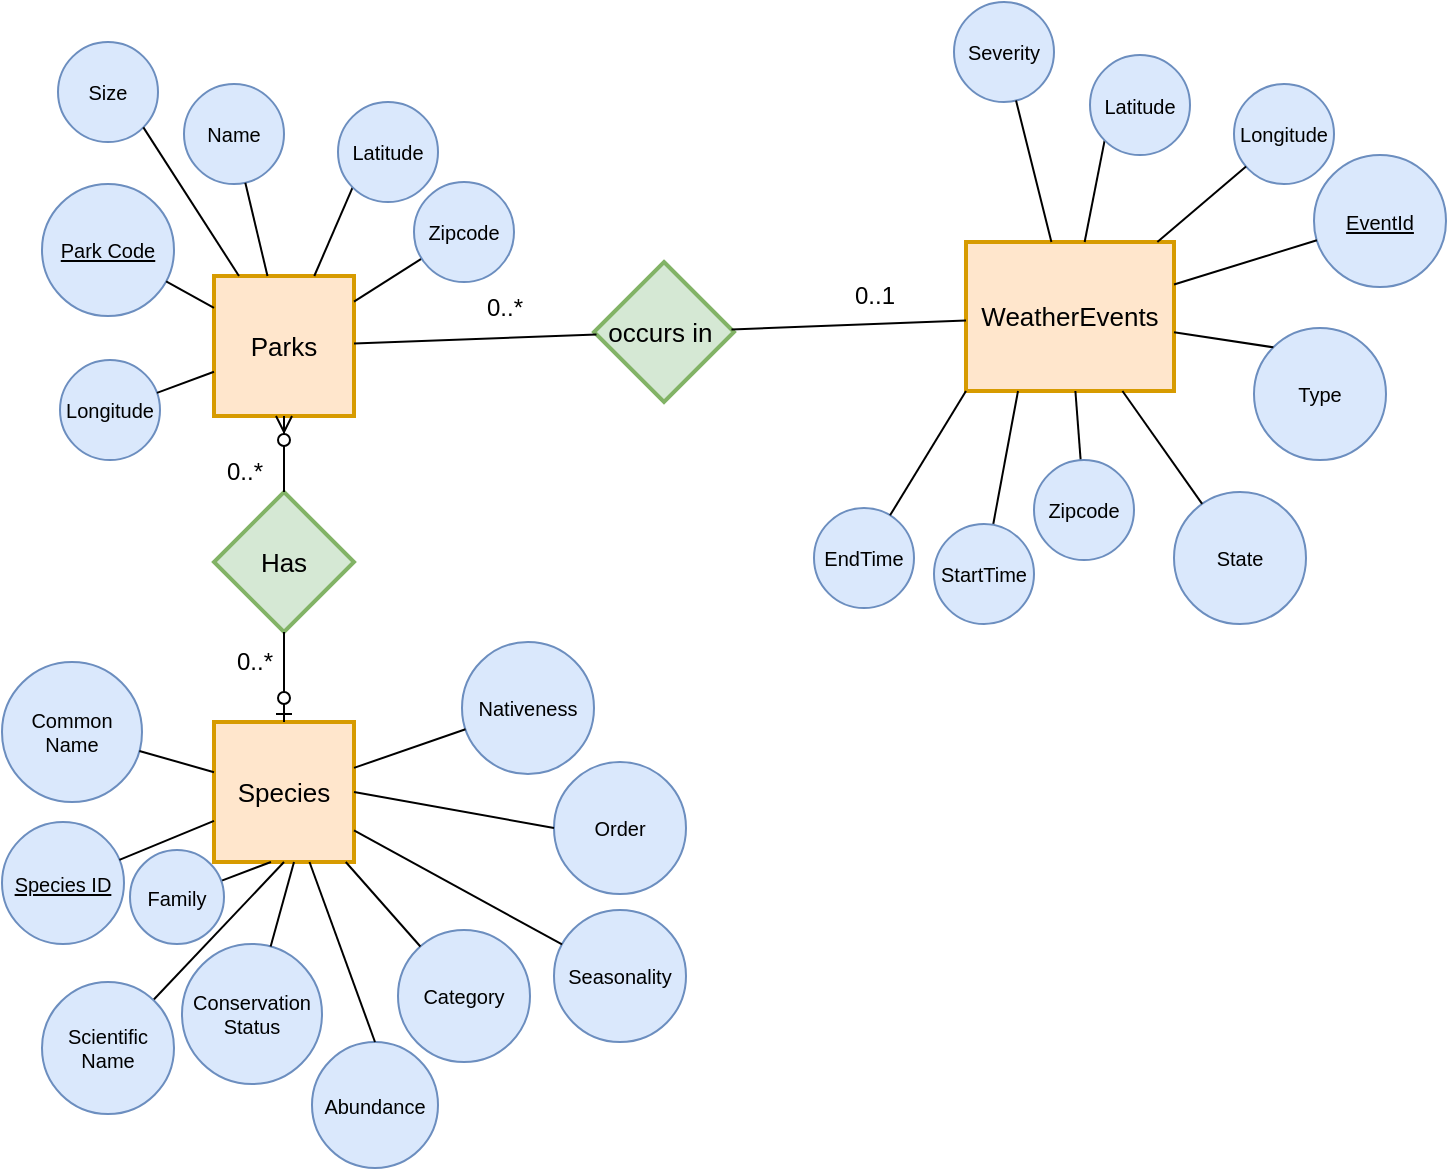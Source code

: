<mxfile version="16.5.1" type="device"><diagram id="fc1f3b67-3c9b-b1b3-7705-706421d27264" name="ERD Habit Tracker app"><mxGraphModel dx="510" dy="737" grid="1" gridSize="10" guides="1" tooltips="1" connect="1" arrows="1" fold="1" page="1" pageScale="1" pageWidth="850" pageHeight="1100" math="0" shadow="0"><root><mxCell id="0"/><mxCell id="1" parent="0"/><mxCell id="4cd4486c729dc68b-1" value="Parks" style="strokeWidth=2;whiteSpace=wrap;html=1;align=center;fontSize=13;fontFamily=Helvetica;fontColor=#000000;strokeColor=#d79b00;fillColor=#ffe6cc;" parent="1" vertex="1"><mxGeometry x="120" y="157" width="70" height="70" as="geometry"/></mxCell><mxCell id="4a63a70a29bb4ada-1" value="Name" style="ellipse;whiteSpace=wrap;html=1;aspect=fixed;fontSize=10;fillColor=#dae8fc;strokeColor=#6c8ebf;" parent="1" vertex="1"><mxGeometry x="105" y="61" width="50" height="50" as="geometry"/></mxCell><mxCell id="4a63a70a29bb4ada-2" value="&lt;u&gt;Park Code&lt;/u&gt;" style="ellipse;whiteSpace=wrap;html=1;aspect=fixed;fontSize=10;fillColor=#dae8fc;strokeColor=#6c8ebf;" parent="1" vertex="1"><mxGeometry x="34" y="111" width="66" height="66" as="geometry"/></mxCell><mxCell id="4a63a70a29bb4ada-3" value="Longitude" style="ellipse;whiteSpace=wrap;html=1;aspect=fixed;fontSize=10;fillColor=#dae8fc;strokeColor=#6c8ebf;" parent="1" vertex="1"><mxGeometry x="43" y="199" width="50" height="50" as="geometry"/></mxCell><mxCell id="4a63a70a29bb4ada-19" value="Species" style="strokeWidth=2;whiteSpace=wrap;html=1;align=center;fontSize=13;fontFamily=Helvetica;fontColor=#000000;strokeColor=#d79b00;fillColor=#ffe6cc;" parent="1" vertex="1"><mxGeometry x="120" y="380" width="70" height="70" as="geometry"/></mxCell><mxCell id="4a63a70a29bb4ada-20" value="&lt;u&gt;Species ID&lt;/u&gt;" style="ellipse;whiteSpace=wrap;html=1;aspect=fixed;fontSize=10;fillColor=#dae8fc;strokeColor=#6c8ebf;" parent="1" vertex="1"><mxGeometry x="14" y="430" width="61" height="61" as="geometry"/></mxCell><mxCell id="4a63a70a29bb4ada-21" value="Common&lt;br&gt;Name" style="ellipse;whiteSpace=wrap;html=1;aspect=fixed;fontSize=10;fillColor=#dae8fc;strokeColor=#6c8ebf;" parent="1" vertex="1"><mxGeometry x="14" y="350" width="70" height="70" as="geometry"/></mxCell><mxCell id="4a63a70a29bb4ada-22" value="Has" style="shape=rhombus;strokeWidth=2;fontSize=13;perimeter=rhombusPerimeter;whiteSpace=wrap;html=1;align=center;fillColor=#d5e8d4;strokeColor=#82b366;" parent="1" vertex="1"><mxGeometry x="120" y="265" width="70" height="70" as="geometry"/></mxCell><mxCell id="4a63a70a29bb4ada-39" style="edgeStyle=orthogonalEdgeStyle;rounded=0;html=1;exitX=0.5;exitY=0;entryX=0.5;entryY=1;endArrow=none;endFill=0;jettySize=auto;orthogonalLoop=1;fontSize=12;startArrow=ERzeroToOne;startFill=1;" parent="1" source="4a63a70a29bb4ada-19" target="4a63a70a29bb4ada-22" edge="1"><mxGeometry relative="1" as="geometry"/></mxCell><mxCell id="4a63a70a29bb4ada-40" style="edgeStyle=orthogonalEdgeStyle;rounded=0;html=1;exitX=0.5;exitY=0;entryX=0.5;entryY=1;endArrow=ERzeroToMany;endFill=1;jettySize=auto;orthogonalLoop=1;fontSize=12;" parent="1" source="4a63a70a29bb4ada-22" target="4cd4486c729dc68b-1" edge="1"><mxGeometry relative="1" as="geometry"/></mxCell><mxCell id="4a63a70a29bb4ada-52" style="edgeStyle=none;rounded=0;html=1;endArrow=none;endFill=0;jettySize=auto;orthogonalLoop=1;fontSize=12;" parent="1" source="4a63a70a29bb4ada-20" target="4a63a70a29bb4ada-19" edge="1"><mxGeometry relative="1" as="geometry"/></mxCell><mxCell id="4a63a70a29bb4ada-53" style="edgeStyle=none;rounded=0;html=1;endArrow=none;endFill=0;jettySize=auto;orthogonalLoop=1;fontSize=12;" parent="1" source="4a63a70a29bb4ada-21" target="4a63a70a29bb4ada-19" edge="1"><mxGeometry relative="1" as="geometry"/></mxCell><mxCell id="4a63a70a29bb4ada-54" style="edgeStyle=none;rounded=0;html=1;endArrow=none;endFill=0;jettySize=auto;orthogonalLoop=1;fontSize=12;" parent="1" source="4a63a70a29bb4ada-2" target="4cd4486c729dc68b-1" edge="1"><mxGeometry relative="1" as="geometry"/></mxCell><mxCell id="4a63a70a29bb4ada-55" style="edgeStyle=none;rounded=0;html=1;endArrow=none;endFill=0;jettySize=auto;orthogonalLoop=1;fontSize=12;" parent="1" source="4a63a70a29bb4ada-1" target="4cd4486c729dc68b-1" edge="1"><mxGeometry relative="1" as="geometry"/></mxCell><mxCell id="4a63a70a29bb4ada-56" style="edgeStyle=none;rounded=0;html=1;endArrow=none;endFill=0;jettySize=auto;orthogonalLoop=1;fontSize=12;" parent="1" source="4a63a70a29bb4ada-3" target="4cd4486c729dc68b-1" edge="1"><mxGeometry relative="1" as="geometry"><mxPoint x="110" y="260" as="sourcePoint"/></mxGeometry></mxCell><mxCell id="4a63a70a29bb4ada-11" style="rounded=0;html=1;startArrow=none;startFill=0;endArrow=none;endFill=0;jettySize=auto;orthogonalLoop=1;fontSize=10;exitX=0;exitY=1;exitDx=0;exitDy=0;" parent="1" source="UoRCHC5bR0f7r5YLTToS-7" target="4cd4486c729dc68b-1" edge="1"><mxGeometry relative="1" as="geometry"><mxPoint x="199.536" y="138.643" as="sourcePoint"/></mxGeometry></mxCell><mxCell id="UoRCHC5bR0f7r5YLTToS-1" style="edgeStyle=none;rounded=0;html=1;endArrow=none;endFill=0;jettySize=auto;orthogonalLoop=1;fontSize=12;" parent="1" source="UoRCHC5bR0f7r5YLTToS-2" edge="1"><mxGeometry relative="1" as="geometry"><mxPoint x="130" y="480" as="sourcePoint"/><mxPoint x="148.48" y="450.004" as="targetPoint"/></mxGeometry></mxCell><mxCell id="UoRCHC5bR0f7r5YLTToS-2" value="Family" style="ellipse;whiteSpace=wrap;html=1;aspect=fixed;fontSize=10;fillColor=#dae8fc;strokeColor=#6c8ebf;" parent="1" vertex="1"><mxGeometry x="78" y="444" width="47" height="47" as="geometry"/></mxCell><mxCell id="UoRCHC5bR0f7r5YLTToS-3" style="edgeStyle=none;rounded=0;html=1;endArrow=none;endFill=0;jettySize=auto;orthogonalLoop=1;fontSize=12;entryX=0.5;entryY=1;entryDx=0;entryDy=0;" parent="1" source="UoRCHC5bR0f7r5YLTToS-4" target="4a63a70a29bb4ada-19" edge="1"><mxGeometry relative="1" as="geometry"><mxPoint x="140.976" y="497.106" as="sourcePoint"/><mxPoint x="158.48" y="460.004" as="targetPoint"/></mxGeometry></mxCell><mxCell id="UoRCHC5bR0f7r5YLTToS-4" value="Scientific Name" style="ellipse;whiteSpace=wrap;html=1;aspect=fixed;fontSize=10;fillColor=#dae8fc;strokeColor=#6c8ebf;" parent="1" vertex="1"><mxGeometry x="34" y="510" width="66" height="66" as="geometry"/></mxCell><mxCell id="UoRCHC5bR0f7r5YLTToS-7" value="Latitude" style="ellipse;whiteSpace=wrap;html=1;aspect=fixed;fontSize=10;fillColor=#dae8fc;strokeColor=#6c8ebf;" parent="1" vertex="1"><mxGeometry x="182" y="70" width="50" height="50" as="geometry"/></mxCell><mxCell id="UoRCHC5bR0f7r5YLTToS-8" style="rounded=0;html=1;startArrow=none;startFill=0;endArrow=none;endFill=0;jettySize=auto;orthogonalLoop=1;fontSize=10;" parent="1" source="UoRCHC5bR0f7r5YLTToS-9" target="4cd4486c729dc68b-1" edge="1"><mxGeometry relative="1" as="geometry"><mxPoint x="227.322" y="132.678" as="sourcePoint"/><mxPoint x="195.161" y="170" as="targetPoint"/></mxGeometry></mxCell><mxCell id="UoRCHC5bR0f7r5YLTToS-9" value="Zipcode" style="ellipse;whiteSpace=wrap;html=1;aspect=fixed;fontSize=10;fillColor=#dae8fc;strokeColor=#6c8ebf;" parent="1" vertex="1"><mxGeometry x="220" y="110" width="50" height="50" as="geometry"/></mxCell><mxCell id="UoRCHC5bR0f7r5YLTToS-10" value="WeatherEvents" style="strokeWidth=2;whiteSpace=wrap;html=1;align=center;fontSize=13;fontFamily=Helvetica;fontColor=#000000;strokeColor=#d79b00;fillColor=#ffe6cc;" parent="1" vertex="1"><mxGeometry x="496" y="140" width="104" height="74.5" as="geometry"/></mxCell><mxCell id="UoRCHC5bR0f7r5YLTToS-11" value="Severity" style="ellipse;whiteSpace=wrap;html=1;aspect=fixed;fontSize=10;fillColor=#dae8fc;strokeColor=#6c8ebf;" parent="1" vertex="1"><mxGeometry x="490" y="20" width="50" height="50" as="geometry"/></mxCell><mxCell id="UoRCHC5bR0f7r5YLTToS-12" value="State" style="ellipse;whiteSpace=wrap;html=1;aspect=fixed;fontSize=10;fillColor=#dae8fc;strokeColor=#6c8ebf;" parent="1" vertex="1"><mxGeometry x="600" y="265" width="66" height="66" as="geometry"/></mxCell><mxCell id="UoRCHC5bR0f7r5YLTToS-13" value="Longitude" style="ellipse;whiteSpace=wrap;html=1;aspect=fixed;fontSize=10;fillColor=#dae8fc;strokeColor=#6c8ebf;" parent="1" vertex="1"><mxGeometry x="630" y="61" width="50" height="50" as="geometry"/></mxCell><mxCell id="UoRCHC5bR0f7r5YLTToS-14" style="edgeStyle=none;rounded=0;html=1;endArrow=none;endFill=0;jettySize=auto;orthogonalLoop=1;fontSize=12;" parent="1" source="UoRCHC5bR0f7r5YLTToS-12" target="UoRCHC5bR0f7r5YLTToS-10" edge="1"><mxGeometry relative="1" as="geometry"/></mxCell><mxCell id="UoRCHC5bR0f7r5YLTToS-15" style="edgeStyle=none;rounded=0;html=1;endArrow=none;endFill=0;jettySize=auto;orthogonalLoop=1;fontSize=12;" parent="1" source="UoRCHC5bR0f7r5YLTToS-11" target="UoRCHC5bR0f7r5YLTToS-10" edge="1"><mxGeometry relative="1" as="geometry"/></mxCell><mxCell id="UoRCHC5bR0f7r5YLTToS-16" style="edgeStyle=none;rounded=0;html=1;endArrow=none;endFill=0;jettySize=auto;orthogonalLoop=1;fontSize=12;" parent="1" source="UoRCHC5bR0f7r5YLTToS-13" target="UoRCHC5bR0f7r5YLTToS-10" edge="1"><mxGeometry relative="1" as="geometry"><mxPoint x="486" y="244.5" as="sourcePoint"/></mxGeometry></mxCell><mxCell id="UoRCHC5bR0f7r5YLTToS-17" style="rounded=0;html=1;startArrow=none;startFill=0;endArrow=none;endFill=0;jettySize=auto;orthogonalLoop=1;fontSize=10;exitX=0;exitY=1;exitDx=0;exitDy=0;" parent="1" source="UoRCHC5bR0f7r5YLTToS-18" target="UoRCHC5bR0f7r5YLTToS-10" edge="1"><mxGeometry relative="1" as="geometry"><mxPoint x="575.536" y="123.143" as="sourcePoint"/></mxGeometry></mxCell><mxCell id="UoRCHC5bR0f7r5YLTToS-18" value="Latitude" style="ellipse;whiteSpace=wrap;html=1;aspect=fixed;fontSize=10;fillColor=#dae8fc;strokeColor=#6c8ebf;" parent="1" vertex="1"><mxGeometry x="558" y="46.5" width="50" height="50" as="geometry"/></mxCell><mxCell id="UoRCHC5bR0f7r5YLTToS-19" style="rounded=0;html=1;startArrow=none;startFill=0;endArrow=none;endFill=0;jettySize=auto;orthogonalLoop=1;fontSize=10;" parent="1" source="UoRCHC5bR0f7r5YLTToS-20" target="UoRCHC5bR0f7r5YLTToS-10" edge="1"><mxGeometry relative="1" as="geometry"><mxPoint x="603.322" y="117.178" as="sourcePoint"/><mxPoint x="571.161" y="154.5" as="targetPoint"/></mxGeometry></mxCell><mxCell id="UoRCHC5bR0f7r5YLTToS-20" value="Zipcode" style="ellipse;whiteSpace=wrap;html=1;aspect=fixed;fontSize=10;fillColor=#dae8fc;strokeColor=#6c8ebf;" parent="1" vertex="1"><mxGeometry x="530" y="249" width="50" height="50" as="geometry"/></mxCell><mxCell id="UoRCHC5bR0f7r5YLTToS-21" value="Type" style="ellipse;whiteSpace=wrap;html=1;aspect=fixed;fontSize=10;fillColor=#dae8fc;strokeColor=#6c8ebf;" parent="1" vertex="1"><mxGeometry x="640" y="183" width="66" height="66" as="geometry"/></mxCell><mxCell id="UoRCHC5bR0f7r5YLTToS-22" style="edgeStyle=none;rounded=0;html=1;endArrow=none;endFill=0;jettySize=auto;orthogonalLoop=1;fontSize=12;exitX=0;exitY=0;exitDx=0;exitDy=0;" parent="1" source="UoRCHC5bR0f7r5YLTToS-21" target="UoRCHC5bR0f7r5YLTToS-10" edge="1"><mxGeometry relative="1" as="geometry"><mxPoint x="624.197" y="280.881" as="sourcePoint"/><mxPoint x="584.222" y="224.5" as="targetPoint"/></mxGeometry></mxCell><mxCell id="fUlthGGvtXDP48YVd5_s-2" style="rounded=0;html=1;startArrow=none;startFill=0;endArrow=none;endFill=0;jettySize=auto;orthogonalLoop=1;fontSize=10;entryX=0.25;entryY=1;entryDx=0;entryDy=0;" parent="1" source="fUlthGGvtXDP48YVd5_s-3" target="UoRCHC5bR0f7r5YLTToS-10" edge="1"><mxGeometry relative="1" as="geometry"><mxPoint x="500" y="259" as="sourcePoint"/><mxPoint x="560.695" y="224.5" as="targetPoint"/></mxGeometry></mxCell><mxCell id="fUlthGGvtXDP48YVd5_s-3" value="StartTime" style="ellipse;whiteSpace=wrap;html=1;aspect=fixed;fontSize=10;fillColor=#dae8fc;strokeColor=#6c8ebf;" parent="1" vertex="1"><mxGeometry x="480" y="281" width="50" height="50" as="geometry"/></mxCell><mxCell id="fUlthGGvtXDP48YVd5_s-4" value="EndTime" style="ellipse;whiteSpace=wrap;html=1;aspect=fixed;fontSize=10;fillColor=#dae8fc;strokeColor=#6c8ebf;" parent="1" vertex="1"><mxGeometry x="420" y="273" width="50" height="50" as="geometry"/></mxCell><mxCell id="fUlthGGvtXDP48YVd5_s-7" style="rounded=0;html=1;startArrow=none;startFill=0;endArrow=none;endFill=0;jettySize=auto;orthogonalLoop=1;fontSize=10;entryX=0;entryY=1;entryDx=0;entryDy=0;" parent="1" source="fUlthGGvtXDP48YVd5_s-4" target="UoRCHC5bR0f7r5YLTToS-10" edge="1"><mxGeometry relative="1" as="geometry"><mxPoint x="519.421" y="291.394" as="sourcePoint"/><mxPoint x="532.0" y="224.5" as="targetPoint"/></mxGeometry></mxCell><mxCell id="fUlthGGvtXDP48YVd5_s-8" value="occurs in&amp;nbsp;" style="shape=rhombus;strokeWidth=2;fontSize=13;perimeter=rhombusPerimeter;whiteSpace=wrap;html=1;align=center;fillColor=#d5e8d4;strokeColor=#82b366;" parent="1" vertex="1"><mxGeometry x="310" y="150" width="70" height="70" as="geometry"/></mxCell><mxCell id="fUlthGGvtXDP48YVd5_s-9" style="rounded=0;html=1;startArrow=none;startFill=0;endArrow=none;endFill=0;jettySize=auto;orthogonalLoop=1;fontSize=10;" parent="1" source="fUlthGGvtXDP48YVd5_s-8" target="4cd4486c729dc68b-1" edge="1"><mxGeometry relative="1" as="geometry"><mxPoint x="234.199" y="158.868" as="sourcePoint"/><mxPoint x="200" y="181.667" as="targetPoint"/></mxGeometry></mxCell><mxCell id="fUlthGGvtXDP48YVd5_s-10" style="rounded=0;html=1;startArrow=none;startFill=0;endArrow=none;endFill=0;jettySize=auto;orthogonalLoop=1;fontSize=10;" parent="1" source="UoRCHC5bR0f7r5YLTToS-10" target="fUlthGGvtXDP48YVd5_s-8" edge="1"><mxGeometry relative="1" as="geometry"><mxPoint x="244.199" y="168.868" as="sourcePoint"/><mxPoint x="370" y="190" as="targetPoint"/></mxGeometry></mxCell><mxCell id="fUlthGGvtXDP48YVd5_s-11" value="&lt;u&gt;EventId&lt;/u&gt;" style="ellipse;whiteSpace=wrap;html=1;aspect=fixed;fontSize=10;fillColor=#dae8fc;strokeColor=#6c8ebf;" parent="1" vertex="1"><mxGeometry x="670" y="96.5" width="66" height="66" as="geometry"/></mxCell><mxCell id="fUlthGGvtXDP48YVd5_s-12" style="edgeStyle=none;rounded=0;html=1;endArrow=none;endFill=0;jettySize=auto;orthogonalLoop=1;fontSize=12;" parent="1" source="fUlthGGvtXDP48YVd5_s-11" target="UoRCHC5bR0f7r5YLTToS-10" edge="1"><mxGeometry relative="1" as="geometry"><mxPoint x="645.983" y="112.228" as="sourcePoint"/><mxPoint x="601.679" y="150" as="targetPoint"/></mxGeometry></mxCell><mxCell id="fUlthGGvtXDP48YVd5_s-14" value="0..1" style="text;html=1;align=center;verticalAlign=middle;resizable=0;points=[];autosize=1;strokeColor=none;fillColor=none;" parent="1" vertex="1"><mxGeometry x="430" y="157" width="40" height="20" as="geometry"/></mxCell><mxCell id="fUlthGGvtXDP48YVd5_s-15" value="0..*" style="text;html=1;align=center;verticalAlign=middle;resizable=0;points=[];autosize=1;strokeColor=none;fillColor=none;" parent="1" vertex="1"><mxGeometry x="250" y="163" width="30" height="20" as="geometry"/></mxCell><mxCell id="fUlthGGvtXDP48YVd5_s-17" value="0..*" style="text;html=1;align=center;verticalAlign=middle;resizable=0;points=[];autosize=1;strokeColor=none;fillColor=none;" parent="1" vertex="1"><mxGeometry x="125" y="340" width="30" height="20" as="geometry"/></mxCell><mxCell id="fUlthGGvtXDP48YVd5_s-18" value="0..*" style="text;html=1;align=center;verticalAlign=middle;resizable=0;points=[];autosize=1;strokeColor=none;fillColor=none;" parent="1" vertex="1"><mxGeometry x="120" y="245" width="30" height="20" as="geometry"/></mxCell><mxCell id="fUlthGGvtXDP48YVd5_s-19" value="Nativeness" style="ellipse;whiteSpace=wrap;html=1;aspect=fixed;fontSize=10;fillColor=#dae8fc;strokeColor=#6c8ebf;" parent="1" vertex="1"><mxGeometry x="244" y="340" width="66" height="66" as="geometry"/></mxCell><mxCell id="fUlthGGvtXDP48YVd5_s-20" value="Seasonality" style="ellipse;whiteSpace=wrap;html=1;aspect=fixed;fontSize=10;fillColor=#dae8fc;strokeColor=#6c8ebf;" parent="1" vertex="1"><mxGeometry x="290" y="474" width="66" height="66" as="geometry"/></mxCell><mxCell id="fUlthGGvtXDP48YVd5_s-21" value="Abundance" style="ellipse;whiteSpace=wrap;html=1;aspect=fixed;fontSize=10;fillColor=#dae8fc;strokeColor=#6c8ebf;" parent="1" vertex="1"><mxGeometry x="169" y="540" width="63" height="63" as="geometry"/></mxCell><mxCell id="fUlthGGvtXDP48YVd5_s-22" value="Conservation&lt;br&gt;Status" style="ellipse;whiteSpace=wrap;html=1;aspect=fixed;fontSize=10;fillColor=#dae8fc;strokeColor=#6c8ebf;" parent="1" vertex="1"><mxGeometry x="104" y="491" width="70" height="70" as="geometry"/></mxCell><mxCell id="fUlthGGvtXDP48YVd5_s-23" style="edgeStyle=none;rounded=0;html=1;endArrow=none;endFill=0;jettySize=auto;orthogonalLoop=1;fontSize=12;" parent="1" source="fUlthGGvtXDP48YVd5_s-22" edge="1"><mxGeometry relative="1" as="geometry"><mxPoint x="94.916" y="521.362" as="sourcePoint"/><mxPoint x="160" y="450" as="targetPoint"/></mxGeometry></mxCell><mxCell id="fUlthGGvtXDP48YVd5_s-24" style="edgeStyle=none;rounded=0;html=1;endArrow=none;endFill=0;jettySize=auto;orthogonalLoop=1;fontSize=12;exitX=0.5;exitY=0;exitDx=0;exitDy=0;" parent="1" source="fUlthGGvtXDP48YVd5_s-21" target="4a63a70a29bb4ada-19" edge="1"><mxGeometry relative="1" as="geometry"><mxPoint x="165" y="510.0" as="sourcePoint"/><mxPoint x="165" y="460.0" as="targetPoint"/></mxGeometry></mxCell><mxCell id="fUlthGGvtXDP48YVd5_s-25" style="edgeStyle=none;rounded=0;html=1;endArrow=none;endFill=0;jettySize=auto;orthogonalLoop=1;fontSize=12;" parent="1" source="fUlthGGvtXDP48YVd5_s-20" target="4a63a70a29bb4ada-19" edge="1"><mxGeometry relative="1" as="geometry"><mxPoint x="201.5" y="547" as="sourcePoint"/><mxPoint x="175.471" y="460.0" as="targetPoint"/></mxGeometry></mxCell><mxCell id="fUlthGGvtXDP48YVd5_s-26" style="edgeStyle=none;rounded=0;html=1;endArrow=none;endFill=0;jettySize=auto;orthogonalLoop=1;fontSize=12;" parent="1" source="fUlthGGvtXDP48YVd5_s-19" target="4a63a70a29bb4ada-19" edge="1"><mxGeometry relative="1" as="geometry"><mxPoint x="264.079" y="478.107" as="sourcePoint"/><mxPoint x="200" y="442.5" as="targetPoint"/></mxGeometry></mxCell><mxCell id="fUlthGGvtXDP48YVd5_s-27" value="Category" style="ellipse;whiteSpace=wrap;html=1;aspect=fixed;fontSize=10;fillColor=#dae8fc;strokeColor=#6c8ebf;" parent="1" vertex="1"><mxGeometry x="212" y="484" width="66" height="66" as="geometry"/></mxCell><mxCell id="fUlthGGvtXDP48YVd5_s-28" style="edgeStyle=none;rounded=0;html=1;endArrow=none;endFill=0;jettySize=auto;orthogonalLoop=1;fontSize=12;" parent="1" source="fUlthGGvtXDP48YVd5_s-27" target="4a63a70a29bb4ada-19" edge="1"><mxGeometry relative="1" as="geometry"><mxPoint x="231.5" y="540" as="sourcePoint"/><mxPoint x="185.239" y="460.0" as="targetPoint"/></mxGeometry></mxCell><mxCell id="fUlthGGvtXDP48YVd5_s-29" value="Size" style="ellipse;whiteSpace=wrap;html=1;aspect=fixed;fontSize=10;fillColor=#dae8fc;strokeColor=#6c8ebf;" parent="1" vertex="1"><mxGeometry x="42" y="40" width="50" height="50" as="geometry"/></mxCell><mxCell id="fUlthGGvtXDP48YVd5_s-30" style="edgeStyle=none;rounded=0;html=1;endArrow=none;endFill=0;jettySize=auto;orthogonalLoop=1;fontSize=12;exitX=1;exitY=1;exitDx=0;exitDy=0;" parent="1" source="fUlthGGvtXDP48YVd5_s-29" target="4cd4486c729dc68b-1" edge="1"><mxGeometry relative="1" as="geometry"><mxPoint x="145.726" y="120.335" as="sourcePoint"/><mxPoint x="156.745" y="167" as="targetPoint"/></mxGeometry></mxCell><mxCell id="xqCv9LayalVvqxk3-hGZ-1" value="Order" style="ellipse;whiteSpace=wrap;html=1;aspect=fixed;fontSize=10;fillColor=#dae8fc;strokeColor=#6c8ebf;" vertex="1" parent="1"><mxGeometry x="290" y="400" width="66" height="66" as="geometry"/></mxCell><mxCell id="xqCv9LayalVvqxk3-hGZ-3" value="" style="endArrow=none;html=1;rounded=0;exitX=1;exitY=0.5;exitDx=0;exitDy=0;entryX=0;entryY=0.5;entryDx=0;entryDy=0;" edge="1" parent="1" source="4a63a70a29bb4ada-19" target="xqCv9LayalVvqxk3-hGZ-1"><mxGeometry width="50" height="50" relative="1" as="geometry"><mxPoint x="200" y="400" as="sourcePoint"/><mxPoint x="250" y="350" as="targetPoint"/></mxGeometry></mxCell></root></mxGraphModel></diagram></mxfile>